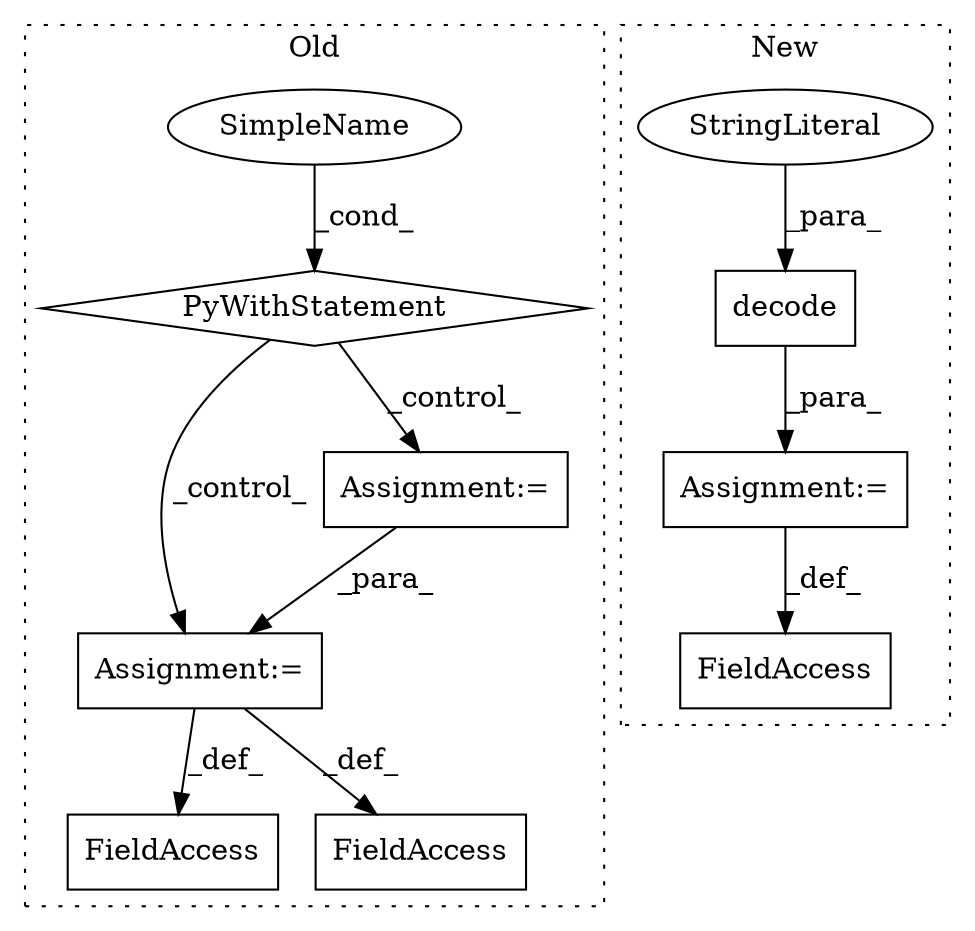 digraph G {
subgraph cluster0 {
1 [label="PyWithStatement" a="104" s="1322,1351" l="10,2" shape="diamond"];
3 [label="Assignment:=" a="7" s="1389" l="1" shape="box"];
4 [label="SimpleName" a="42" s="" l="" shape="ellipse"];
5 [label="Assignment:=" a="7" s="1375" l="1" shape="box"];
9 [label="FieldAccess" a="22" s="1415" l="12" shape="box"];
10 [label="FieldAccess" a="22" s="1530" l="11" shape="box"];
label = "Old";
style="dotted";
}
subgraph cluster1 {
2 [label="decode" a="32" s="339,353" l="7,1" shape="box"];
6 [label="Assignment:=" a="7" s="317" l="1" shape="box"];
7 [label="StringLiteral" a="45" s="346" l="7" shape="ellipse"];
8 [label="FieldAccess" a="22" s="361" l="15" shape="box"];
label = "New";
style="dotted";
}
1 -> 5 [label="_control_"];
1 -> 3 [label="_control_"];
2 -> 6 [label="_para_"];
3 -> 9 [label="_def_"];
3 -> 10 [label="_def_"];
4 -> 1 [label="_cond_"];
5 -> 3 [label="_para_"];
6 -> 8 [label="_def_"];
7 -> 2 [label="_para_"];
}
